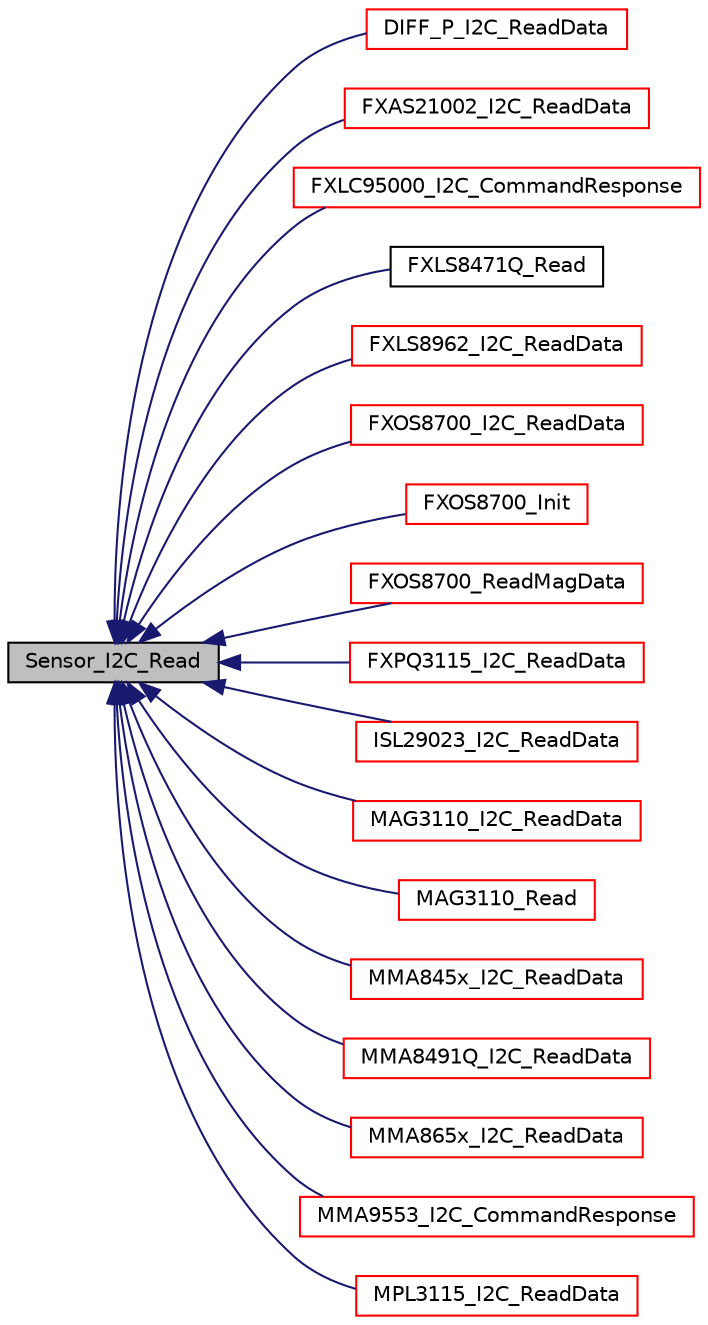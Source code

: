 digraph "Sensor_I2C_Read"
{
  edge [fontname="Helvetica",fontsize="10",labelfontname="Helvetica",labelfontsize="10"];
  node [fontname="Helvetica",fontsize="10",shape=record];
  rankdir="LR";
  Node22 [label="Sensor_I2C_Read",height=0.2,width=0.4,color="black", fillcolor="grey75", style="filled", fontcolor="black"];
  Node22 -> Node23 [dir="back",color="midnightblue",fontsize="10",style="solid",fontname="Helvetica"];
  Node23 [label="DIFF_P_I2C_ReadData",height=0.2,width=0.4,color="red", fillcolor="white", style="filled",URL="$diff__p__drv_8h.html#af9855549e1b11ca8ca31df3f36c4b472",tooltip="The interface function to read the sensor data. "];
  Node22 -> Node25 [dir="back",color="midnightblue",fontsize="10",style="solid",fontname="Helvetica"];
  Node25 [label="FXAS21002_I2C_ReadData",height=0.2,width=0.4,color="red", fillcolor="white", style="filled",URL="$fxas21002__drv_8h.html#a2772f78de8e7ae03383d86c47fdb544c",tooltip="The interface function to read the sensor data. "];
  Node22 -> Node27 [dir="back",color="midnightblue",fontsize="10",style="solid",fontname="Helvetica"];
  Node27 [label="FXLC95000_I2C_CommandResponse",height=0.2,width=0.4,color="red", fillcolor="white", style="filled",URL="$fxlc95000__drv_8h.html#aceb89b4fc88099b21318cacb6088f9cd",tooltip="The interface function to read the sensor data. "];
  Node22 -> Node31 [dir="back",color="midnightblue",fontsize="10",style="solid",fontname="Helvetica"];
  Node31 [label="FXLS8471Q_Read",height=0.2,width=0.4,color="black", fillcolor="white", style="filled",URL="$drivers_8h.html#ac818465f3f2f5bd60e71c5c7d8a8a261"];
  Node22 -> Node32 [dir="back",color="midnightblue",fontsize="10",style="solid",fontname="Helvetica"];
  Node32 [label="FXLS8962_I2C_ReadData",height=0.2,width=0.4,color="red", fillcolor="white", style="filled",URL="$fxls8962__drv_8h.html#a14a2159c85255ee4d333dd103740e87d",tooltip="The interface function to read the sensor data. "];
  Node22 -> Node34 [dir="back",color="midnightblue",fontsize="10",style="solid",fontname="Helvetica"];
  Node34 [label="FXOS8700_I2C_ReadData",height=0.2,width=0.4,color="red", fillcolor="white", style="filled",URL="$fxos8700__drv_8h.html#a0528c7633050aa23e89a79106d804cc6",tooltip="The interface function to read the sensor data. "];
  Node22 -> Node36 [dir="back",color="midnightblue",fontsize="10",style="solid",fontname="Helvetica"];
  Node36 [label="FXOS8700_Init",height=0.2,width=0.4,color="red", fillcolor="white", style="filled",URL="$drivers_8h.html#ac61bf451efc3a4eab179dbc59268b3e7"];
  Node22 -> Node38 [dir="back",color="midnightblue",fontsize="10",style="solid",fontname="Helvetica"];
  Node38 [label="FXOS8700_ReadMagData",height=0.2,width=0.4,color="red", fillcolor="white", style="filled",URL="$driver___f_x_o_s8700_8c.html#a16645c35980d715e5252f30beebecaa2"];
  Node22 -> Node40 [dir="back",color="midnightblue",fontsize="10",style="solid",fontname="Helvetica"];
  Node40 [label="FXPQ3115_I2C_ReadData",height=0.2,width=0.4,color="red", fillcolor="white", style="filled",URL="$fxpq3115__drv_8h.html#ac85f1d786d7edcd444ef6d6cea0a8728",tooltip="The interface function to read the sensor data. "];
  Node22 -> Node42 [dir="back",color="midnightblue",fontsize="10",style="solid",fontname="Helvetica"];
  Node42 [label="ISL29023_I2C_ReadData",height=0.2,width=0.4,color="red", fillcolor="white", style="filled",URL="$isl29023__drv_8h.html#aa8ca6dc6e2e7a435afab374d122233c3",tooltip="The interface function to read the sensor data. "];
  Node22 -> Node44 [dir="back",color="midnightblue",fontsize="10",style="solid",fontname="Helvetica"];
  Node44 [label="MAG3110_I2C_ReadData",height=0.2,width=0.4,color="red", fillcolor="white", style="filled",URL="$mag3110__drv_8h.html#ad21e17c18a85571ddb312850e5d61f30",tooltip="The interface function to read the sensor data. "];
  Node22 -> Node46 [dir="back",color="midnightblue",fontsize="10",style="solid",fontname="Helvetica"];
  Node46 [label="MAG3110_Read",height=0.2,width=0.4,color="red", fillcolor="white", style="filled",URL="$drivers_8h.html#a2592117f3e2fed5f61ff029cb18fa556"];
  Node22 -> Node48 [dir="back",color="midnightblue",fontsize="10",style="solid",fontname="Helvetica"];
  Node48 [label="MMA845x_I2C_ReadData",height=0.2,width=0.4,color="red", fillcolor="white", style="filled",URL="$mma845x__drv_8h.html#ae4cb15ca5ef625fef48a25d9a34ad1f6",tooltip="The interface function to read the sensor data. "];
  Node22 -> Node50 [dir="back",color="midnightblue",fontsize="10",style="solid",fontname="Helvetica"];
  Node50 [label="MMA8491Q_I2C_ReadData",height=0.2,width=0.4,color="red", fillcolor="white", style="filled",URL="$mma8491q__drv_8h.html#ab6916f6933917650277444810e237473",tooltip="The interface function to read the sensor data. "];
  Node22 -> Node52 [dir="back",color="midnightblue",fontsize="10",style="solid",fontname="Helvetica"];
  Node52 [label="MMA865x_I2C_ReadData",height=0.2,width=0.4,color="red", fillcolor="white", style="filled",URL="$mma865x__drv_8h.html#a4e26c023c983b903eae65c12775ab0cf",tooltip="The interface function to read the sensor data. "];
  Node22 -> Node54 [dir="back",color="midnightblue",fontsize="10",style="solid",fontname="Helvetica"];
  Node54 [label="MMA9553_I2C_CommandResponse",height=0.2,width=0.4,color="red", fillcolor="white", style="filled",URL="$mma9553__drv_8h.html#ac2adf4021d79f76664f040c381399468",tooltip="The interface function to read the sensor data. "];
  Node22 -> Node56 [dir="back",color="midnightblue",fontsize="10",style="solid",fontname="Helvetica"];
  Node56 [label="MPL3115_I2C_ReadData",height=0.2,width=0.4,color="red", fillcolor="white", style="filled",URL="$mpl3115__drv_8h.html#a3ac7e30ac09a6557eebe24bb0c00e16f",tooltip="The interface function to read the sensor data. "];
}
